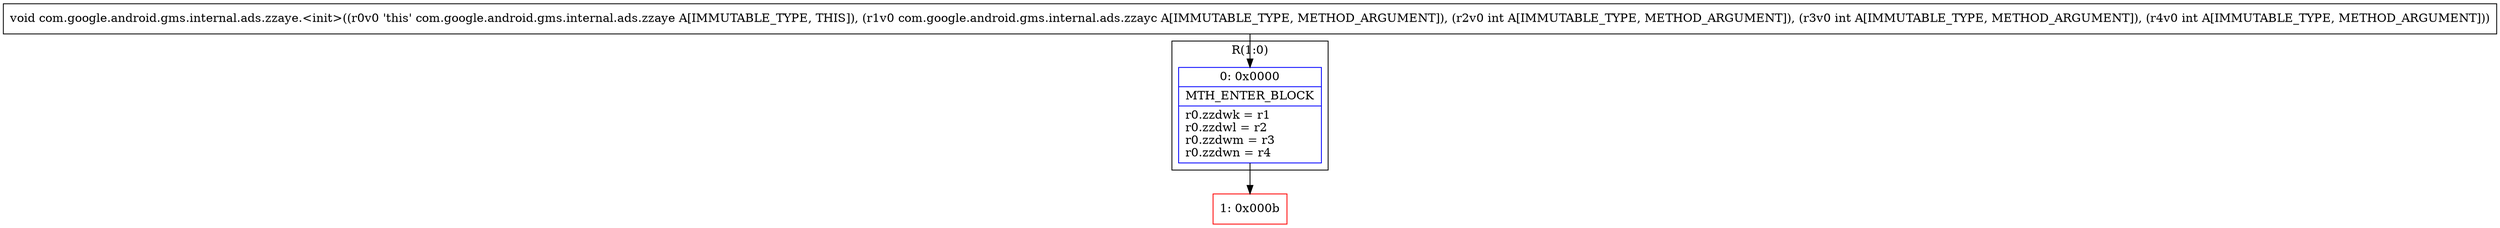 digraph "CFG forcom.google.android.gms.internal.ads.zzaye.\<init\>(Lcom\/google\/android\/gms\/internal\/ads\/zzayc;III)V" {
subgraph cluster_Region_497183016 {
label = "R(1:0)";
node [shape=record,color=blue];
Node_0 [shape=record,label="{0\:\ 0x0000|MTH_ENTER_BLOCK\l|r0.zzdwk = r1\lr0.zzdwl = r2\lr0.zzdwm = r3\lr0.zzdwn = r4\l}"];
}
Node_1 [shape=record,color=red,label="{1\:\ 0x000b}"];
MethodNode[shape=record,label="{void com.google.android.gms.internal.ads.zzaye.\<init\>((r0v0 'this' com.google.android.gms.internal.ads.zzaye A[IMMUTABLE_TYPE, THIS]), (r1v0 com.google.android.gms.internal.ads.zzayc A[IMMUTABLE_TYPE, METHOD_ARGUMENT]), (r2v0 int A[IMMUTABLE_TYPE, METHOD_ARGUMENT]), (r3v0 int A[IMMUTABLE_TYPE, METHOD_ARGUMENT]), (r4v0 int A[IMMUTABLE_TYPE, METHOD_ARGUMENT])) }"];
MethodNode -> Node_0;
Node_0 -> Node_1;
}

